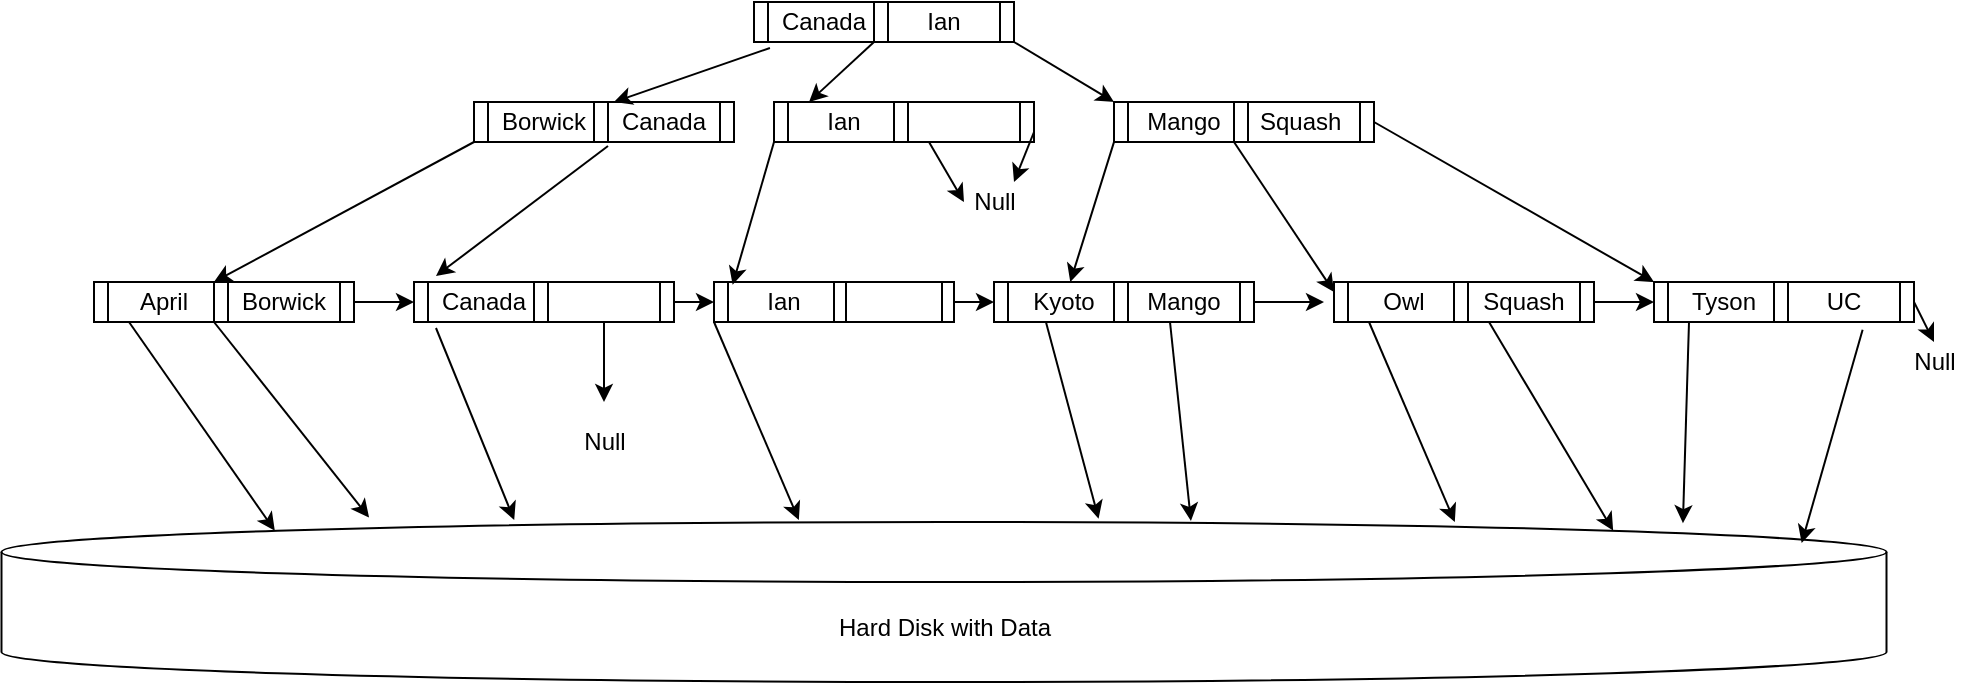 <mxfile version="13.7.7" type="device"><diagram id="Qom6Grky4yrdRz4TjTzZ" name="Page-1"><mxGraphModel dx="2035" dy="1249" grid="1" gridSize="10" guides="1" tooltips="1" connect="1" arrows="1" fold="1" page="1" pageScale="1" pageWidth="850" pageHeight="1100" math="0" shadow="0"><root><mxCell id="0"/><mxCell id="1" parent="0"/><mxCell id="0E--xVx0-PX5H7wb1Ol3-2" value="Hard Disk with Data" style="shape=cylinder3;whiteSpace=wrap;html=1;boundedLbl=1;backgroundOutline=1;size=15;" vertex="1" parent="1"><mxGeometry x="-146.25" y="470" width="942.5" height="80" as="geometry"/></mxCell><mxCell id="0E--xVx0-PX5H7wb1Ol3-10" value="Mango" style="shape=process;whiteSpace=wrap;html=1;backgroundOutline=1;" vertex="1" parent="1"><mxGeometry x="410" y="260" width="70" height="20" as="geometry"/></mxCell><mxCell id="0E--xVx0-PX5H7wb1Ol3-11" value="Squash&amp;nbsp;" style="shape=process;whiteSpace=wrap;html=1;backgroundOutline=1;" vertex="1" parent="1"><mxGeometry x="470" y="260" width="70" height="20" as="geometry"/></mxCell><mxCell id="0E--xVx0-PX5H7wb1Ol3-23" value="April" style="shape=process;whiteSpace=wrap;html=1;backgroundOutline=1;" vertex="1" parent="1"><mxGeometry x="-100" y="350" width="70" height="20" as="geometry"/></mxCell><mxCell id="0E--xVx0-PX5H7wb1Ol3-24" value="Borwick" style="shape=process;whiteSpace=wrap;html=1;backgroundOutline=1;" vertex="1" parent="1"><mxGeometry x="-40" y="350" width="70" height="20" as="geometry"/></mxCell><mxCell id="0E--xVx0-PX5H7wb1Ol3-25" value="Kyoto" style="shape=process;whiteSpace=wrap;html=1;backgroundOutline=1;" vertex="1" parent="1"><mxGeometry x="350" y="350" width="70" height="20" as="geometry"/></mxCell><mxCell id="0E--xVx0-PX5H7wb1Ol3-26" value="&lt;span&gt;Mango&lt;/span&gt;" style="shape=process;whiteSpace=wrap;html=1;backgroundOutline=1;" vertex="1" parent="1"><mxGeometry x="410" y="350" width="70" height="20" as="geometry"/></mxCell><mxCell id="0E--xVx0-PX5H7wb1Ol3-27" value="Owl" style="shape=process;whiteSpace=wrap;html=1;backgroundOutline=1;" vertex="1" parent="1"><mxGeometry x="520" y="350" width="70" height="20" as="geometry"/></mxCell><mxCell id="0E--xVx0-PX5H7wb1Ol3-28" value="Squash" style="shape=process;whiteSpace=wrap;html=1;backgroundOutline=1;" vertex="1" parent="1"><mxGeometry x="580" y="350" width="70" height="20" as="geometry"/></mxCell><mxCell id="0E--xVx0-PX5H7wb1Ol3-30" value="" style="endArrow=classic;html=1;exitX=0.25;exitY=1;exitDx=0;exitDy=0;entryX=0.145;entryY=0;entryDx=0;entryDy=4.35;entryPerimeter=0;" edge="1" parent="1" source="0E--xVx0-PX5H7wb1Ol3-23" target="0E--xVx0-PX5H7wb1Ol3-2"><mxGeometry width="50" height="50" relative="1" as="geometry"><mxPoint x="310" y="660" as="sourcePoint"/><mxPoint x="360" y="610" as="targetPoint"/></mxGeometry></mxCell><mxCell id="0E--xVx0-PX5H7wb1Ol3-32" value="" style="endArrow=classic;html=1;exitX=0;exitY=1;exitDx=0;exitDy=0;entryX=0.195;entryY=-0.028;entryDx=0;entryDy=0;entryPerimeter=0;" edge="1" parent="1" source="0E--xVx0-PX5H7wb1Ol3-24" target="0E--xVx0-PX5H7wb1Ol3-2"><mxGeometry width="50" height="50" relative="1" as="geometry"><mxPoint x="310" y="660" as="sourcePoint"/><mxPoint x="360" y="610" as="targetPoint"/></mxGeometry></mxCell><mxCell id="0E--xVx0-PX5H7wb1Ol3-36" value="" style="endArrow=classic;html=1;exitX=0.4;exitY=1;exitDx=0;exitDy=0;exitPerimeter=0;entryX=0.631;entryY=-0.007;entryDx=0;entryDy=0;entryPerimeter=0;" edge="1" parent="1" source="0E--xVx0-PX5H7wb1Ol3-26" target="0E--xVx0-PX5H7wb1Ol3-2"><mxGeometry width="50" height="50" relative="1" as="geometry"><mxPoint x="425" y="440" as="sourcePoint"/><mxPoint x="432" y="402" as="targetPoint"/></mxGeometry></mxCell><mxCell id="0E--xVx0-PX5H7wb1Ol3-37" value="" style="endArrow=classic;html=1;exitX=0.371;exitY=1;exitDx=0;exitDy=0;exitPerimeter=0;entryX=0.582;entryY=-0.021;entryDx=0;entryDy=0;entryPerimeter=0;" edge="1" parent="1" source="0E--xVx0-PX5H7wb1Ol3-25" target="0E--xVx0-PX5H7wb1Ol3-2"><mxGeometry width="50" height="50" relative="1" as="geometry"><mxPoint x="325" y="450" as="sourcePoint"/><mxPoint x="375" y="400" as="targetPoint"/></mxGeometry></mxCell><mxCell id="0E--xVx0-PX5H7wb1Ol3-38" value="" style="endArrow=classic;html=1;exitX=0.25;exitY=1;exitDx=0;exitDy=0;entryX=0.771;entryY=0;entryDx=0;entryDy=0;entryPerimeter=0;" edge="1" parent="1" source="0E--xVx0-PX5H7wb1Ol3-27" target="0E--xVx0-PX5H7wb1Ol3-2"><mxGeometry width="50" height="50" relative="1" as="geometry"><mxPoint x="450" y="440" as="sourcePoint"/><mxPoint x="500" y="390" as="targetPoint"/></mxGeometry></mxCell><mxCell id="0E--xVx0-PX5H7wb1Ol3-40" value="" style="endArrow=classic;html=1;exitX=1;exitY=0.5;exitDx=0;exitDy=0;" edge="1" parent="1" source="0E--xVx0-PX5H7wb1Ol3-26"><mxGeometry width="50" height="50" relative="1" as="geometry"><mxPoint x="465" y="410" as="sourcePoint"/><mxPoint x="515" y="360" as="targetPoint"/></mxGeometry></mxCell><mxCell id="0E--xVx0-PX5H7wb1Ol3-41" value="" style="endArrow=classic;html=1;exitX=0.25;exitY=1;exitDx=0;exitDy=0;entryX=0.855;entryY=0;entryDx=0;entryDy=4.35;entryPerimeter=0;" edge="1" parent="1" source="0E--xVx0-PX5H7wb1Ol3-28" target="0E--xVx0-PX5H7wb1Ol3-2"><mxGeometry width="50" height="50" relative="1" as="geometry"><mxPoint x="580" y="440" as="sourcePoint"/><mxPoint x="620" y="420" as="targetPoint"/></mxGeometry></mxCell><mxCell id="0E--xVx0-PX5H7wb1Ol3-42" value="" style="endArrow=classic;html=1;exitX=1;exitY=0.5;exitDx=0;exitDy=0;" edge="1" parent="1" source="0E--xVx0-PX5H7wb1Ol3-28"><mxGeometry width="50" height="50" relative="1" as="geometry"><mxPoint x="430" y="710" as="sourcePoint"/><mxPoint x="680" y="360" as="targetPoint"/></mxGeometry></mxCell><mxCell id="0E--xVx0-PX5H7wb1Ol3-44" value="" style="endArrow=classic;html=1;exitX=0;exitY=1;exitDx=0;exitDy=0;" edge="1" parent="1" source="0E--xVx0-PX5H7wb1Ol3-10" target="0E--xVx0-PX5H7wb1Ol3-25"><mxGeometry width="50" height="50" relative="1" as="geometry"><mxPoint x="310" y="660" as="sourcePoint"/><mxPoint x="360" y="610" as="targetPoint"/></mxGeometry></mxCell><mxCell id="0E--xVx0-PX5H7wb1Ol3-45" value="" style="endArrow=classic;html=1;entryX=0;entryY=0.25;entryDx=0;entryDy=0;exitX=0;exitY=1;exitDx=0;exitDy=0;" edge="1" parent="1" source="0E--xVx0-PX5H7wb1Ol3-11" target="0E--xVx0-PX5H7wb1Ol3-27"><mxGeometry width="50" height="50" relative="1" as="geometry"><mxPoint x="340" y="600" as="sourcePoint"/><mxPoint x="390" y="550" as="targetPoint"/></mxGeometry></mxCell><mxCell id="0E--xVx0-PX5H7wb1Ol3-46" value="Borwick" style="shape=process;whiteSpace=wrap;html=1;backgroundOutline=1;" vertex="1" parent="1"><mxGeometry x="90" y="260" width="70" height="20" as="geometry"/></mxCell><mxCell id="0E--xVx0-PX5H7wb1Ol3-47" value="Canada" style="shape=process;whiteSpace=wrap;html=1;backgroundOutline=1;" vertex="1" parent="1"><mxGeometry x="150" y="260" width="70" height="20" as="geometry"/></mxCell><mxCell id="0E--xVx0-PX5H7wb1Ol3-48" value="Canada" style="shape=process;whiteSpace=wrap;html=1;backgroundOutline=1;" vertex="1" parent="1"><mxGeometry x="60" y="350" width="70" height="20" as="geometry"/></mxCell><mxCell id="0E--xVx0-PX5H7wb1Ol3-49" value="" style="shape=process;whiteSpace=wrap;html=1;backgroundOutline=1;" vertex="1" parent="1"><mxGeometry x="120" y="350" width="70" height="20" as="geometry"/></mxCell><mxCell id="0E--xVx0-PX5H7wb1Ol3-50" value="Canada" style="shape=process;whiteSpace=wrap;html=1;backgroundOutline=1;" vertex="1" parent="1"><mxGeometry x="230" y="210" width="70" height="20" as="geometry"/></mxCell><mxCell id="0E--xVx0-PX5H7wb1Ol3-51" value="Ian" style="shape=process;whiteSpace=wrap;html=1;backgroundOutline=1;" vertex="1" parent="1"><mxGeometry x="290" y="210" width="70" height="20" as="geometry"/></mxCell><mxCell id="0E--xVx0-PX5H7wb1Ol3-52" value="" style="endArrow=classic;html=1;entryX=0;entryY=0;entryDx=0;entryDy=0;exitX=0;exitY=1;exitDx=0;exitDy=0;" edge="1" parent="1" source="0E--xVx0-PX5H7wb1Ol3-46" target="0E--xVx0-PX5H7wb1Ol3-24"><mxGeometry width="50" height="50" relative="1" as="geometry"><mxPoint x="310" y="500" as="sourcePoint"/><mxPoint x="360" y="450" as="targetPoint"/></mxGeometry></mxCell><mxCell id="0E--xVx0-PX5H7wb1Ol3-53" value="" style="endArrow=classic;html=1;entryX=0.157;entryY=-0.15;entryDx=0;entryDy=0;entryPerimeter=0;exitX=0.1;exitY=1.1;exitDx=0;exitDy=0;exitPerimeter=0;" edge="1" parent="1" source="0E--xVx0-PX5H7wb1Ol3-47" target="0E--xVx0-PX5H7wb1Ol3-48"><mxGeometry width="50" height="50" relative="1" as="geometry"><mxPoint x="310" y="500" as="sourcePoint"/><mxPoint x="360" y="450" as="targetPoint"/></mxGeometry></mxCell><mxCell id="0E--xVx0-PX5H7wb1Ol3-55" value="" style="endArrow=classic;html=1;entryX=0;entryY=0.5;entryDx=0;entryDy=0;exitX=1;exitY=0.5;exitDx=0;exitDy=0;" edge="1" parent="1" source="0E--xVx0-PX5H7wb1Ol3-24" target="0E--xVx0-PX5H7wb1Ol3-48"><mxGeometry width="50" height="50" relative="1" as="geometry"><mxPoint x="220" y="500" as="sourcePoint"/><mxPoint x="270" y="450" as="targetPoint"/></mxGeometry></mxCell><mxCell id="0E--xVx0-PX5H7wb1Ol3-56" value="" style="endArrow=classic;html=1;entryX=1;entryY=0;entryDx=0;entryDy=0;exitX=0.114;exitY=1.15;exitDx=0;exitDy=0;exitPerimeter=0;" edge="1" parent="1" source="0E--xVx0-PX5H7wb1Ol3-50" target="0E--xVx0-PX5H7wb1Ol3-46"><mxGeometry width="50" height="50" relative="1" as="geometry"><mxPoint x="310" y="500" as="sourcePoint"/><mxPoint x="360" y="450" as="targetPoint"/></mxGeometry></mxCell><mxCell id="0E--xVx0-PX5H7wb1Ol3-57" value="" style="endArrow=classic;html=1;entryX=0;entryY=0;entryDx=0;entryDy=0;exitX=1;exitY=1;exitDx=0;exitDy=0;" edge="1" parent="1" source="0E--xVx0-PX5H7wb1Ol3-51" target="0E--xVx0-PX5H7wb1Ol3-10"><mxGeometry width="50" height="50" relative="1" as="geometry"><mxPoint x="310" y="500" as="sourcePoint"/><mxPoint x="360" y="450" as="targetPoint"/></mxGeometry></mxCell><mxCell id="0E--xVx0-PX5H7wb1Ol3-58" value="" style="endArrow=classic;html=1;exitX=0.157;exitY=1.15;exitDx=0;exitDy=0;exitPerimeter=0;entryX=0.272;entryY=-0.012;entryDx=0;entryDy=0;entryPerimeter=0;" edge="1" parent="1" source="0E--xVx0-PX5H7wb1Ol3-48" target="0E--xVx0-PX5H7wb1Ol3-2"><mxGeometry width="50" height="50" relative="1" as="geometry"><mxPoint x="310" y="500" as="sourcePoint"/><mxPoint x="360" y="450" as="targetPoint"/></mxGeometry></mxCell><mxCell id="0E--xVx0-PX5H7wb1Ol3-59" value="" style="endArrow=classic;html=1;exitX=0.5;exitY=1;exitDx=0;exitDy=0;" edge="1" parent="1" source="0E--xVx0-PX5H7wb1Ol3-49"><mxGeometry width="50" height="50" relative="1" as="geometry"><mxPoint x="310" y="500" as="sourcePoint"/><mxPoint x="155" y="410" as="targetPoint"/></mxGeometry></mxCell><mxCell id="0E--xVx0-PX5H7wb1Ol3-60" value="Null" style="text;html=1;align=center;verticalAlign=middle;resizable=0;points=[];autosize=1;" vertex="1" parent="1"><mxGeometry x="135" y="420" width="40" height="20" as="geometry"/></mxCell><mxCell id="0E--xVx0-PX5H7wb1Ol3-61" value="" style="endArrow=classic;html=1;exitX=1;exitY=0.5;exitDx=0;exitDy=0;entryX=0;entryY=0;entryDx=0;entryDy=0;" edge="1" parent="1" source="0E--xVx0-PX5H7wb1Ol3-11" target="0E--xVx0-PX5H7wb1Ol3-65"><mxGeometry width="50" height="50" relative="1" as="geometry"><mxPoint x="310" y="500" as="sourcePoint"/><mxPoint x="540" y="270" as="targetPoint"/></mxGeometry></mxCell><mxCell id="0E--xVx0-PX5H7wb1Ol3-65" value="Tyson" style="shape=process;whiteSpace=wrap;html=1;backgroundOutline=1;" vertex="1" parent="1"><mxGeometry x="680" y="350" width="70" height="20" as="geometry"/></mxCell><mxCell id="0E--xVx0-PX5H7wb1Ol3-66" value="UC" style="shape=process;whiteSpace=wrap;html=1;backgroundOutline=1;" vertex="1" parent="1"><mxGeometry x="740" y="350" width="70" height="20" as="geometry"/></mxCell><mxCell id="0E--xVx0-PX5H7wb1Ol3-67" value="" style="endArrow=classic;html=1;entryX=0.892;entryY=0.007;entryDx=0;entryDy=0;entryPerimeter=0;exitX=0.25;exitY=1;exitDx=0;exitDy=0;" edge="1" parent="1" source="0E--xVx0-PX5H7wb1Ol3-65" target="0E--xVx0-PX5H7wb1Ol3-2"><mxGeometry width="50" height="50" relative="1" as="geometry"><mxPoint x="370" y="560" as="sourcePoint"/><mxPoint x="420" y="510" as="targetPoint"/></mxGeometry></mxCell><mxCell id="0E--xVx0-PX5H7wb1Ol3-68" value="" style="endArrow=classic;html=1;exitX=0.633;exitY=1.195;exitDx=0;exitDy=0;exitPerimeter=0;entryX=0.955;entryY=0.132;entryDx=0;entryDy=0;entryPerimeter=0;" edge="1" parent="1" source="0E--xVx0-PX5H7wb1Ol3-66" target="0E--xVx0-PX5H7wb1Ol3-2"><mxGeometry width="50" height="50" relative="1" as="geometry"><mxPoint x="370" y="560" as="sourcePoint"/><mxPoint x="790" y="400" as="targetPoint"/></mxGeometry></mxCell><mxCell id="0E--xVx0-PX5H7wb1Ol3-69" value="" style="endArrow=classic;html=1;exitX=1;exitY=0.5;exitDx=0;exitDy=0;" edge="1" parent="1" source="0E--xVx0-PX5H7wb1Ol3-66"><mxGeometry width="50" height="50" relative="1" as="geometry"><mxPoint x="810" y="370" as="sourcePoint"/><mxPoint x="820" y="380" as="targetPoint"/></mxGeometry></mxCell><mxCell id="0E--xVx0-PX5H7wb1Ol3-70" value="Null" style="text;html=1;align=center;verticalAlign=middle;resizable=0;points=[];autosize=1;" vertex="1" parent="1"><mxGeometry x="800" y="380" width="40" height="20" as="geometry"/></mxCell><mxCell id="0E--xVx0-PX5H7wb1Ol3-71" value="Ian" style="shape=process;whiteSpace=wrap;html=1;backgroundOutline=1;" vertex="1" parent="1"><mxGeometry x="240" y="260" width="70" height="20" as="geometry"/></mxCell><mxCell id="0E--xVx0-PX5H7wb1Ol3-72" value="" style="shape=process;whiteSpace=wrap;html=1;backgroundOutline=1;" vertex="1" parent="1"><mxGeometry x="300" y="260" width="70" height="20" as="geometry"/></mxCell><mxCell id="0E--xVx0-PX5H7wb1Ol3-74" value="Ian" style="shape=process;whiteSpace=wrap;html=1;backgroundOutline=1;" vertex="1" parent="1"><mxGeometry x="210" y="350" width="70" height="20" as="geometry"/></mxCell><mxCell id="0E--xVx0-PX5H7wb1Ol3-75" value="" style="shape=process;whiteSpace=wrap;html=1;backgroundOutline=1;" vertex="1" parent="1"><mxGeometry x="270" y="350" width="60" height="20" as="geometry"/></mxCell><mxCell id="0E--xVx0-PX5H7wb1Ol3-77" value="" style="endArrow=classic;html=1;exitX=0;exitY=1;exitDx=0;exitDy=0;entryX=0.423;entryY=-0.012;entryDx=0;entryDy=0;entryPerimeter=0;" edge="1" parent="1" source="0E--xVx0-PX5H7wb1Ol3-74" target="0E--xVx0-PX5H7wb1Ol3-2"><mxGeometry width="50" height="50" relative="1" as="geometry"><mxPoint x="390" y="530" as="sourcePoint"/><mxPoint x="440" y="480" as="targetPoint"/></mxGeometry></mxCell><mxCell id="0E--xVx0-PX5H7wb1Ol3-78" value="" style="endArrow=classic;html=1;exitX=1;exitY=0.5;exitDx=0;exitDy=0;entryX=0;entryY=0.5;entryDx=0;entryDy=0;" edge="1" parent="1" source="0E--xVx0-PX5H7wb1Ol3-49" target="0E--xVx0-PX5H7wb1Ol3-74"><mxGeometry width="50" height="50" relative="1" as="geometry"><mxPoint x="390" y="530" as="sourcePoint"/><mxPoint x="440" y="480" as="targetPoint"/></mxGeometry></mxCell><mxCell id="0E--xVx0-PX5H7wb1Ol3-79" value="" style="endArrow=classic;html=1;exitX=0;exitY=1;exitDx=0;exitDy=0;entryX=0.25;entryY=0;entryDx=0;entryDy=0;" edge="1" parent="1" source="0E--xVx0-PX5H7wb1Ol3-51" target="0E--xVx0-PX5H7wb1Ol3-71"><mxGeometry width="50" height="50" relative="1" as="geometry"><mxPoint x="390" y="530" as="sourcePoint"/><mxPoint x="440" y="480" as="targetPoint"/></mxGeometry></mxCell><mxCell id="0E--xVx0-PX5H7wb1Ol3-80" value="" style="endArrow=classic;html=1;exitX=1;exitY=0.5;exitDx=0;exitDy=0;" edge="1" parent="1" source="0E--xVx0-PX5H7wb1Ol3-75"><mxGeometry width="50" height="50" relative="1" as="geometry"><mxPoint x="390" y="530" as="sourcePoint"/><mxPoint x="350" y="360" as="targetPoint"/></mxGeometry></mxCell><mxCell id="0E--xVx0-PX5H7wb1Ol3-81" value="" style="endArrow=classic;html=1;exitX=0;exitY=1;exitDx=0;exitDy=0;entryX=0.133;entryY=0.07;entryDx=0;entryDy=0;entryPerimeter=0;" edge="1" parent="1" source="0E--xVx0-PX5H7wb1Ol3-71" target="0E--xVx0-PX5H7wb1Ol3-74"><mxGeometry width="50" height="50" relative="1" as="geometry"><mxPoint x="390" y="530" as="sourcePoint"/><mxPoint x="440" y="480" as="targetPoint"/></mxGeometry></mxCell><mxCell id="0E--xVx0-PX5H7wb1Ol3-82" value="" style="endArrow=classic;html=1;exitX=0.25;exitY=1;exitDx=0;exitDy=0;" edge="1" parent="1" source="0E--xVx0-PX5H7wb1Ol3-72"><mxGeometry width="50" height="50" relative="1" as="geometry"><mxPoint x="390" y="530" as="sourcePoint"/><mxPoint x="335" y="310" as="targetPoint"/></mxGeometry></mxCell><mxCell id="0E--xVx0-PX5H7wb1Ol3-83" value="" style="endArrow=classic;html=1;exitX=1;exitY=0.75;exitDx=0;exitDy=0;" edge="1" parent="1" source="0E--xVx0-PX5H7wb1Ol3-72"><mxGeometry width="50" height="50" relative="1" as="geometry"><mxPoint x="390" y="530" as="sourcePoint"/><mxPoint x="360" y="300" as="targetPoint"/></mxGeometry></mxCell><mxCell id="0E--xVx0-PX5H7wb1Ol3-84" value="Null" style="text;html=1;align=center;verticalAlign=middle;resizable=0;points=[];autosize=1;" vertex="1" parent="1"><mxGeometry x="330" y="300" width="40" height="20" as="geometry"/></mxCell></root></mxGraphModel></diagram></mxfile>
